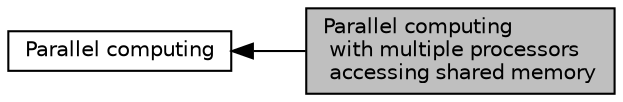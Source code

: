 digraph "Parallel computing with multiple processors accessing shared memory"
{
  edge [fontname="Helvetica",fontsize="10",labelfontname="Helvetica",labelfontsize="10"];
  node [fontname="Helvetica",fontsize="10",shape=box];
  rankdir=LR;
  Node2 [label="Parallel computing",height=0.2,width=0.4,color="black", fillcolor="white", style="filled",URL="$group__Parallel.html",tooltip="A module discussing the use of multiple processors."];
  Node1 [label="Parallel computing\l with multiple processors\l accessing shared memory",height=0.2,width=0.4,color="black", fillcolor="grey75", style="filled", fontcolor="black",tooltip="A module discussing the use of parallelism on shared memory machines. See the detailed documentation ..."];
  Node2->Node1 [shape=plaintext, dir="back", style="solid"];
}
